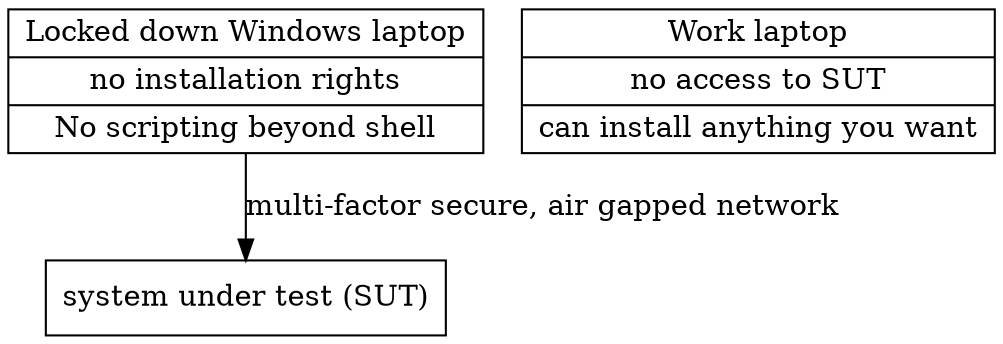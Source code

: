 digraph G {
    laptopA->sut[label="multi-factor secure, air gapped network"]
    laptopA[shape=record, label="{Locked down Windows laptop| no installation rights | No scripting beyond shell}"]
    sut[shape=box, label="system under test (SUT)"]
    laptopB[shape=record, label="{Work laptop| no access to SUT | can install anything you want}"]
}
